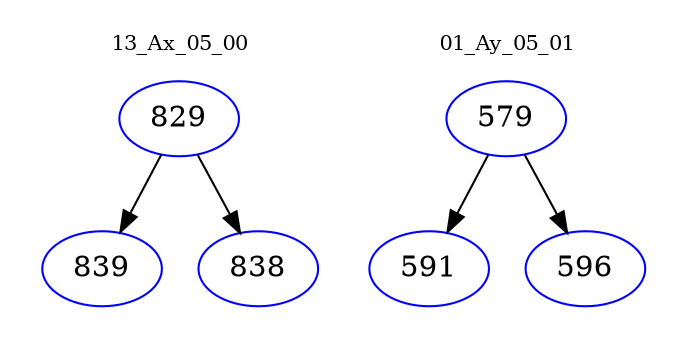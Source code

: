 digraph{
subgraph cluster_0 {
color = white
label = "13_Ax_05_00";
fontsize=10;
T0_829 [label="829", color="blue"]
T0_829 -> T0_839 [color="black"]
T0_839 [label="839", color="blue"]
T0_829 -> T0_838 [color="black"]
T0_838 [label="838", color="blue"]
}
subgraph cluster_1 {
color = white
label = "01_Ay_05_01";
fontsize=10;
T1_579 [label="579", color="blue"]
T1_579 -> T1_591 [color="black"]
T1_591 [label="591", color="blue"]
T1_579 -> T1_596 [color="black"]
T1_596 [label="596", color="blue"]
}
}
